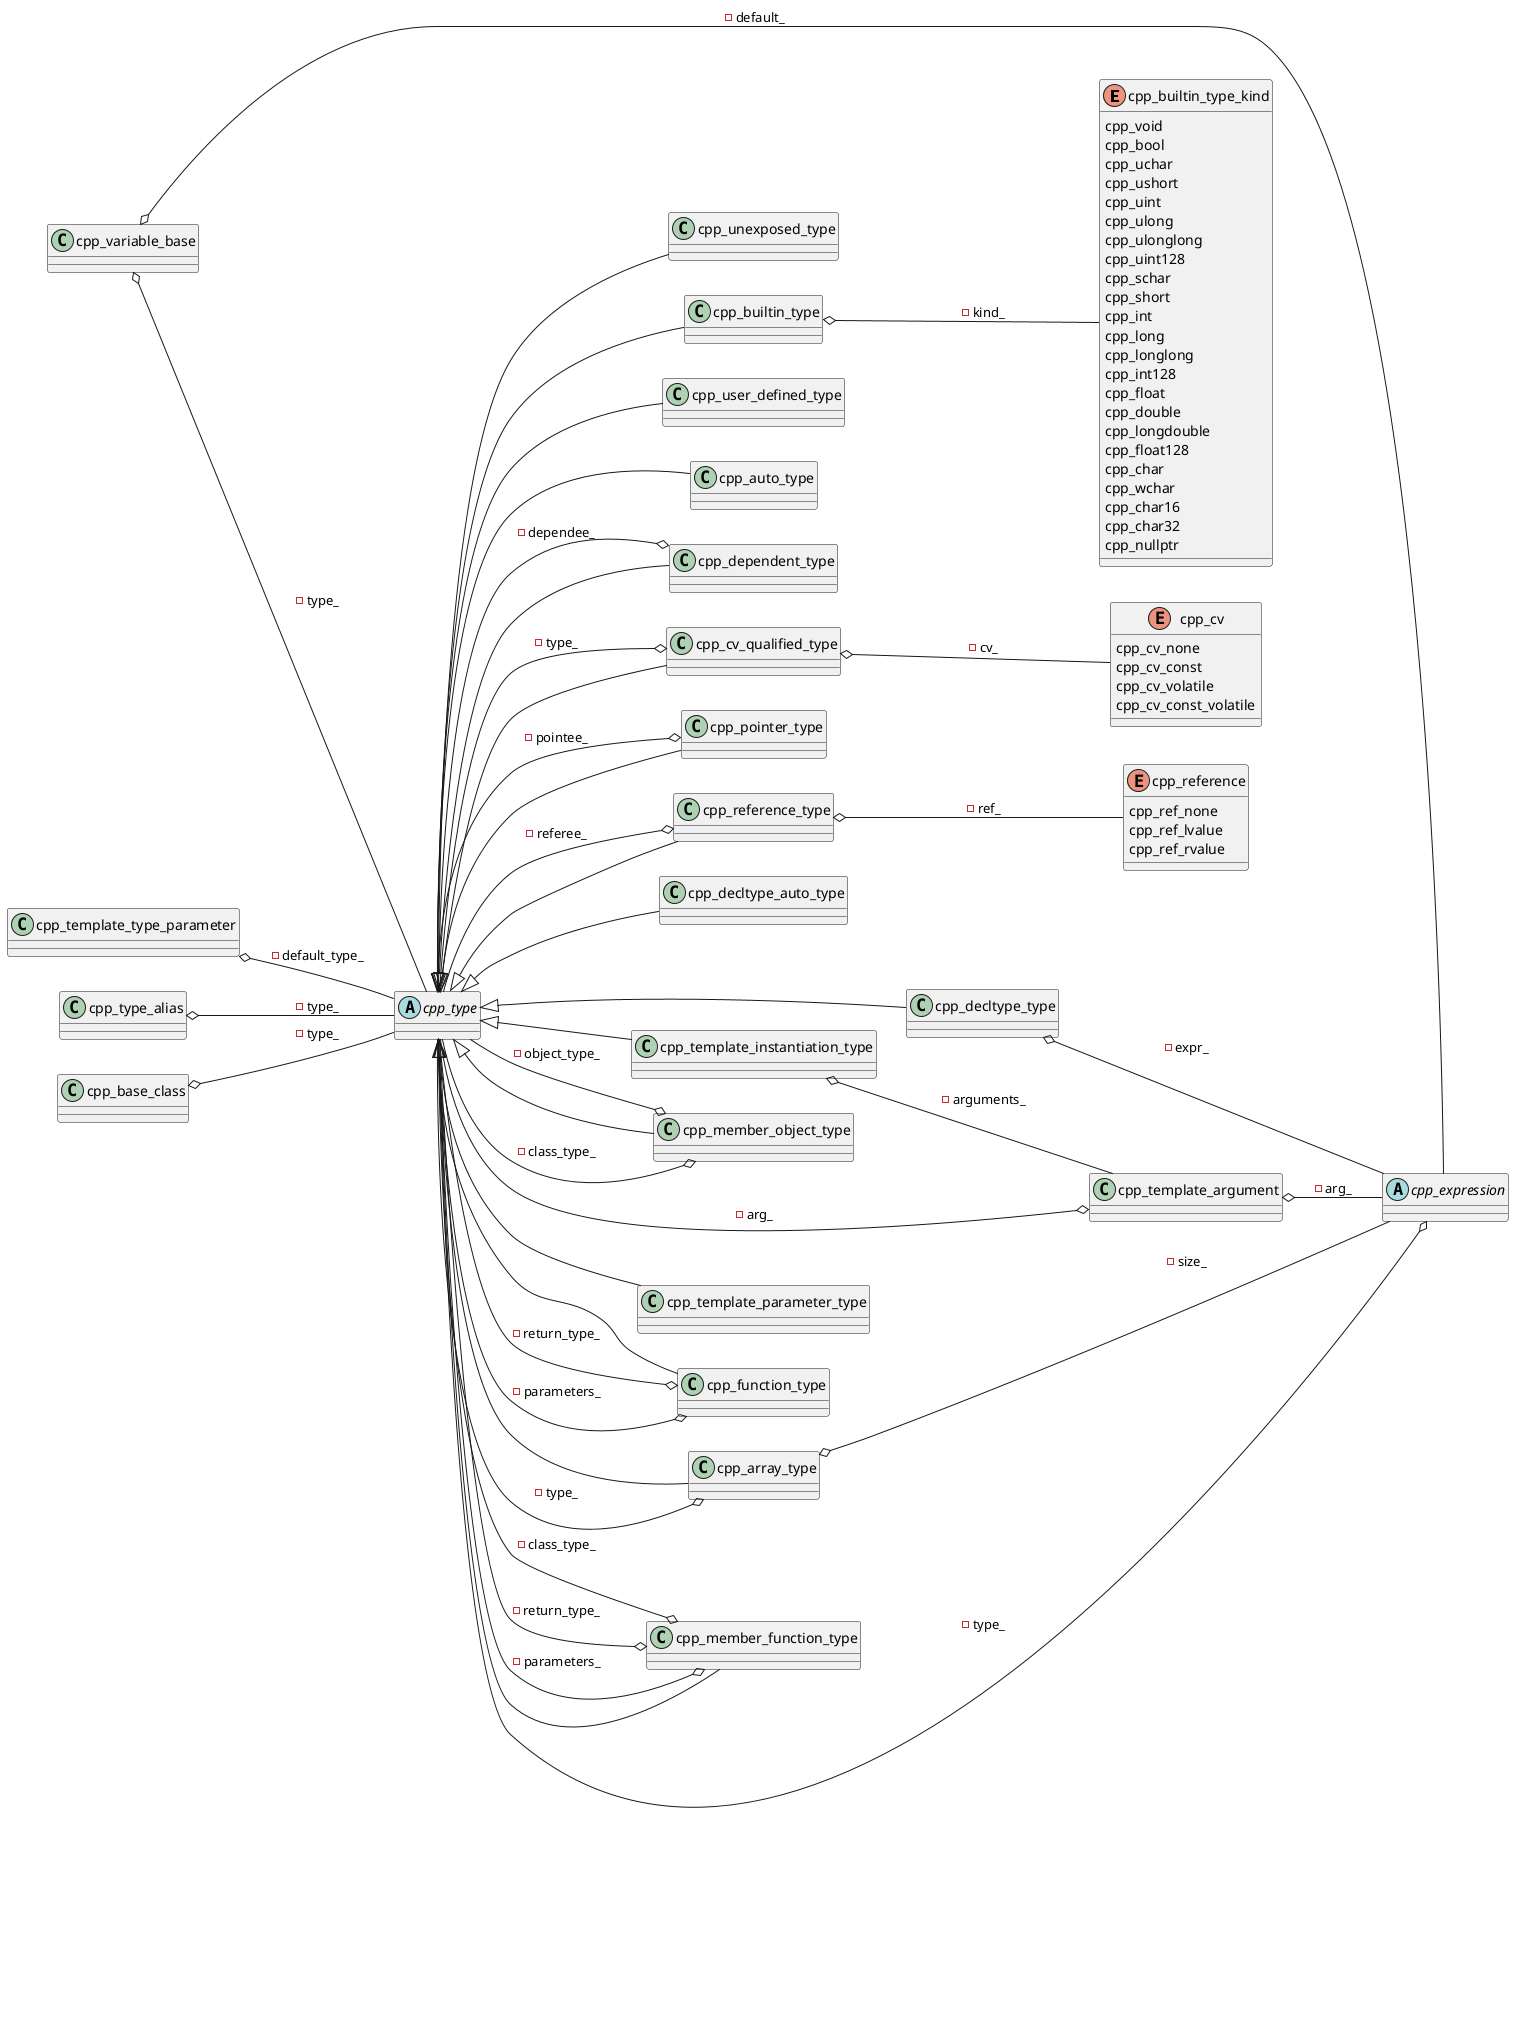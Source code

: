 @startuml
left to right direction
enum "cpp_builtin_type_kind" as C_0001887502571634469661
enum C_0001887502571634469661 [[https://github.com/foonathan/cppast/blob/f00df6675d87c6983033d270728c57a55cd3db22/include/cppast/cppast_fwd.hpp#L105{cpp_builtin_type_kind}]] {
cpp_void
cpp_bool
cpp_uchar
cpp_ushort
cpp_uint
cpp_ulong
cpp_ulonglong
cpp_uint128
cpp_schar
cpp_short
cpp_int
cpp_long
cpp_longlong
cpp_int128
cpp_float
cpp_double
cpp_longdouble
cpp_float128
cpp_char
cpp_wchar
cpp_char16
cpp_char32
cpp_nullptr
}
enum "cpp_cv" as C_0000213859787504205822
enum C_0000213859787504205822 [[https://github.com/foonathan/cppast/blob/f00df6675d87c6983033d270728c57a55cd3db22/include/cppast/cppast_fwd.hpp#L106{cpp_cv}]] {
cpp_cv_none
cpp_cv_const
cpp_cv_volatile
cpp_cv_const_volatile
}
enum "cpp_reference" as C_0000386439160558232350
enum C_0000386439160558232350 [[https://github.com/foonathan/cppast/blob/f00df6675d87c6983033d270728c57a55cd3db22/include/cppast/cppast_fwd.hpp#L108{cpp_reference}]] {
cpp_ref_none
cpp_ref_lvalue
cpp_ref_rvalue
}
abstract "cpp_type" as C_0001585653041236922459
abstract C_0001585653041236922459 [[https://github.com/foonathan/cppast/blob/f00df6675d87c6983033d270728c57a55cd3db22/include/cppast/cpp_type.hpp#L44{cpp_type}]] {
}
class "cpp_unexposed_type" as C_0000601730303705395408
class C_0000601730303705395408 [[https://github.com/foonathan/cppast/blob/f00df6675d87c6983033d270728c57a55cd3db22/include/cppast/cpp_type.hpp#L95{cpp_unexposed_type}]] {
}
class "cpp_builtin_type" as C_0002035785082080260407
class C_0002035785082080260407 [[https://github.com/foonathan/cppast/blob/f00df6675d87c6983033d270728c57a55cd3db22/include/cppast/cpp_type.hpp#L161{cpp_builtin_type}]] {
}
class "cpp_user_defined_type" as C_0002166954434825938188
class C_0002166954434825938188 [[https://github.com/foonathan/cppast/blob/f00df6675d87c6983033d270728c57a55cd3db22/include/cppast/cpp_type.hpp#L202{cpp_user_defined_type}]] {
}
class "cpp_auto_type" as C_0001809003368459807767
class C_0001809003368459807767 [[https://github.com/foonathan/cppast/blob/f00df6675d87c6983033d270728c57a55cd3db22/include/cppast/cpp_type.hpp#L230{cpp_auto_type}]] {
}
class "cpp_dependent_type" as C_0000507998479194737071
class C_0000507998479194737071 [[https://github.com/foonathan/cppast/blob/f00df6675d87c6983033d270728c57a55cd3db22/include/cppast/cpp_type.hpp#L249{cpp_dependent_type}]] {
}
class "cpp_cv_qualified_type" as C_0000342846994454958214
class C_0000342846994454958214 [[https://github.com/foonathan/cppast/blob/f00df6675d87c6983033d270728c57a55cd3db22/include/cppast/cpp_type.hpp#L311{cpp_cv_qualified_type}]] {
}
class "cpp_pointer_type" as C_0000861535705589766807
class C_0000861535705589766807 [[https://github.com/foonathan/cppast/blob/f00df6675d87c6983033d270728c57a55cd3db22/include/cppast/cpp_type.hpp#L359{cpp_pointer_type}]] {
}
class "cpp_reference_type" as C_0000600573949475383075
class C_0000600573949475383075 [[https://github.com/foonathan/cppast/blob/f00df6675d87c6983033d270728c57a55cd3db22/include/cppast/cpp_type.hpp#L394{cpp_reference_type}]] {
}
class "cpp_type_alias" as C_0001652684387667767114
class C_0001652684387667767114 [[https://github.com/foonathan/cppast/blob/f00df6675d87c6983033d270728c57a55cd3db22/include/cppast/cpp_type_alias.hpp#L14{cpp_type_alias}]] {
}
class "cpp_decltype_auto_type" as C_0000026248340214462662
class C_0000026248340214462662 [[https://github.com/foonathan/cppast/blob/f00df6675d87c6983033d270728c57a55cd3db22/include/cppast/cppast_fwd.hpp#L27{cpp_decltype_auto_type}]] {
}
class "cpp_variable_base" as C_0000184600132526931259
class C_0000184600132526931259 [[https://github.com/foonathan/cppast/blob/f00df6675d87c6983033d270728c57a55cd3db22/include/cppast/cppast_fwd.hpp#L79{cpp_variable_base}]] {
}
class "cpp_member_object_type" as C_0000603633382993980808
class C_0000603633382993980808 [[https://github.com/foonathan/cppast/blob/f00df6675d87c6983033d270728c57a55cd3db22/include/cppast/cppast_fwd.hpp#L53{cpp_member_object_type}]] {
}
class "cpp_template_argument" as C_0000701592080768365141
class C_0000701592080768365141 [[https://github.com/foonathan/cppast/blob/f00df6675d87c6983033d270728c57a55cd3db22/include/cppast/cppast_fwd.hpp#L62{cpp_template_argument}]] {
}
class "cpp_template_instantiation_type" as C_0001009421424714355715
class C_0001009421424714355715 [[https://github.com/foonathan/cppast/blob/f00df6675d87c6983033d270728c57a55cd3db22/include/cppast/cppast_fwd.hpp#L63{cpp_template_instantiation_type}]] {
}
class "cpp_decltype_type" as C_0001184982835175222056
class C_0001184982835175222056 [[https://github.com/foonathan/cppast/blob/f00df6675d87c6983033d270728c57a55cd3db22/include/cppast/cppast_fwd.hpp#L28{cpp_decltype_type}]] {
}
class "cpp_array_type" as C_0001347498727659770075
class C_0001347498727659770075 [[https://github.com/foonathan/cppast/blob/f00df6675d87c6983033d270728c57a55cd3db22/include/cppast/cppast_fwd.hpp#L14{cpp_array_type}]] {
}
class "cpp_function_type" as C_0001455852309215570565
class C_0001455852309215570565 [[https://github.com/foonathan/cppast/blob/f00df6675d87c6983033d270728c57a55cd3db22/include/cppast/cppast_fwd.hpp#L44{cpp_function_type}]] {
}
class "cpp_base_class" as C_0001513295345096619386
class C_0001513295345096619386 [[https://github.com/foonathan/cppast/blob/f00df6675d87c6983033d270728c57a55cd3db22/include/cppast/cppast_fwd.hpp#L17{cpp_base_class}]] {
}
class "cpp_template_type_parameter" as C_0001672854013158225149
class C_0001672854013158225149 [[https://github.com/foonathan/cppast/blob/f00df6675d87c6983033d270728c57a55cd3db22/include/cppast/cppast_fwd.hpp#L68{cpp_template_type_parameter}]] {
}
class "cpp_member_function_type" as C_0001956941679276907326
class C_0001956941679276907326 [[https://github.com/foonathan/cppast/blob/f00df6675d87c6983033d270728c57a55cd3db22/include/cppast/cppast_fwd.hpp#L52{cpp_member_function_type}]] {
}
class "cpp_template_parameter_type" as C_0002158322113857881673
class C_0002158322113857881673 [[https://github.com/foonathan/cppast/blob/f00df6675d87c6983033d270728c57a55cd3db22/include/cppast/cppast_fwd.hpp#L65{cpp_template_parameter_type}]] {
}
abstract "cpp_expression" as C_0002228471918600734475
abstract C_0002228471918600734475 [[https://github.com/foonathan/cppast/blob/f00df6675d87c6983033d270728c57a55cd3db22/include/cppast/cppast_fwd.hpp#L35{cpp_expression}]] {
}
C_0001585653041236922459 <|-- C_0000601730303705395408
C_0002035785082080260407 o-- C_0001887502571634469661 : -kind_
C_0001585653041236922459 <|-- C_0002035785082080260407
C_0001585653041236922459 <|-- C_0002166954434825938188
C_0001585653041236922459 <|-- C_0001809003368459807767
C_0000507998479194737071 o-- C_0001585653041236922459 : -dependee_
C_0001585653041236922459 <|-- C_0000507998479194737071
C_0000342846994454958214 o-- C_0001585653041236922459 : -type_
C_0000342846994454958214 o-- C_0000213859787504205822 : -cv_
C_0001585653041236922459 <|-- C_0000342846994454958214
C_0000861535705589766807 o-- C_0001585653041236922459 : -pointee_
C_0001585653041236922459 <|-- C_0000861535705589766807
C_0000600573949475383075 o-- C_0001585653041236922459 : -referee_
C_0000600573949475383075 o-- C_0000386439160558232350 : -ref_
C_0001585653041236922459 <|-- C_0000600573949475383075
C_0001652684387667767114 o-- C_0001585653041236922459 : -type_
C_0001585653041236922459 <|-- C_0000026248340214462662
C_0000184600132526931259 o-- C_0001585653041236922459 : -type_
C_0000184600132526931259 o-- C_0002228471918600734475 : -default_
C_0000603633382993980808 o-- C_0001585653041236922459 : -class_type_
C_0000603633382993980808 o-- C_0001585653041236922459 : -object_type_
C_0001585653041236922459 <|-- C_0000603633382993980808
C_0000701592080768365141 o-- C_0001585653041236922459 : -arg_
C_0000701592080768365141 o-- C_0002228471918600734475 : -arg_
C_0001009421424714355715 o-- C_0000701592080768365141 : -arguments_
C_0001585653041236922459 <|-- C_0001009421424714355715
C_0001184982835175222056 o-- C_0002228471918600734475 : -expr_
C_0001585653041236922459 <|-- C_0001184982835175222056
C_0001347498727659770075 o-- C_0001585653041236922459 : -type_
C_0001347498727659770075 o-- C_0002228471918600734475 : -size_
C_0001585653041236922459 <|-- C_0001347498727659770075
C_0001455852309215570565 o-- C_0001585653041236922459 : -return_type_
C_0001455852309215570565 o-- C_0001585653041236922459 : -parameters_
C_0001585653041236922459 <|-- C_0001455852309215570565
C_0001513295345096619386 o-- C_0001585653041236922459 : -type_
C_0001672854013158225149 o-- C_0001585653041236922459 : -default_type_
C_0001956941679276907326 o-- C_0001585653041236922459 : -class_type_
C_0001956941679276907326 o-- C_0001585653041236922459 : -return_type_
C_0001956941679276907326 o-- C_0001585653041236922459 : -parameters_
C_0001585653041236922459 <|-- C_0001956941679276907326
C_0001585653041236922459 <|-- C_0002158322113857881673
C_0002228471918600734475 o-- C_0001585653041236922459 : -type_

'Generated with clang-uml, version 0.3.5-1-g9a5a152
'LLVM version Ubuntu clang version 15.0.6
@enduml
